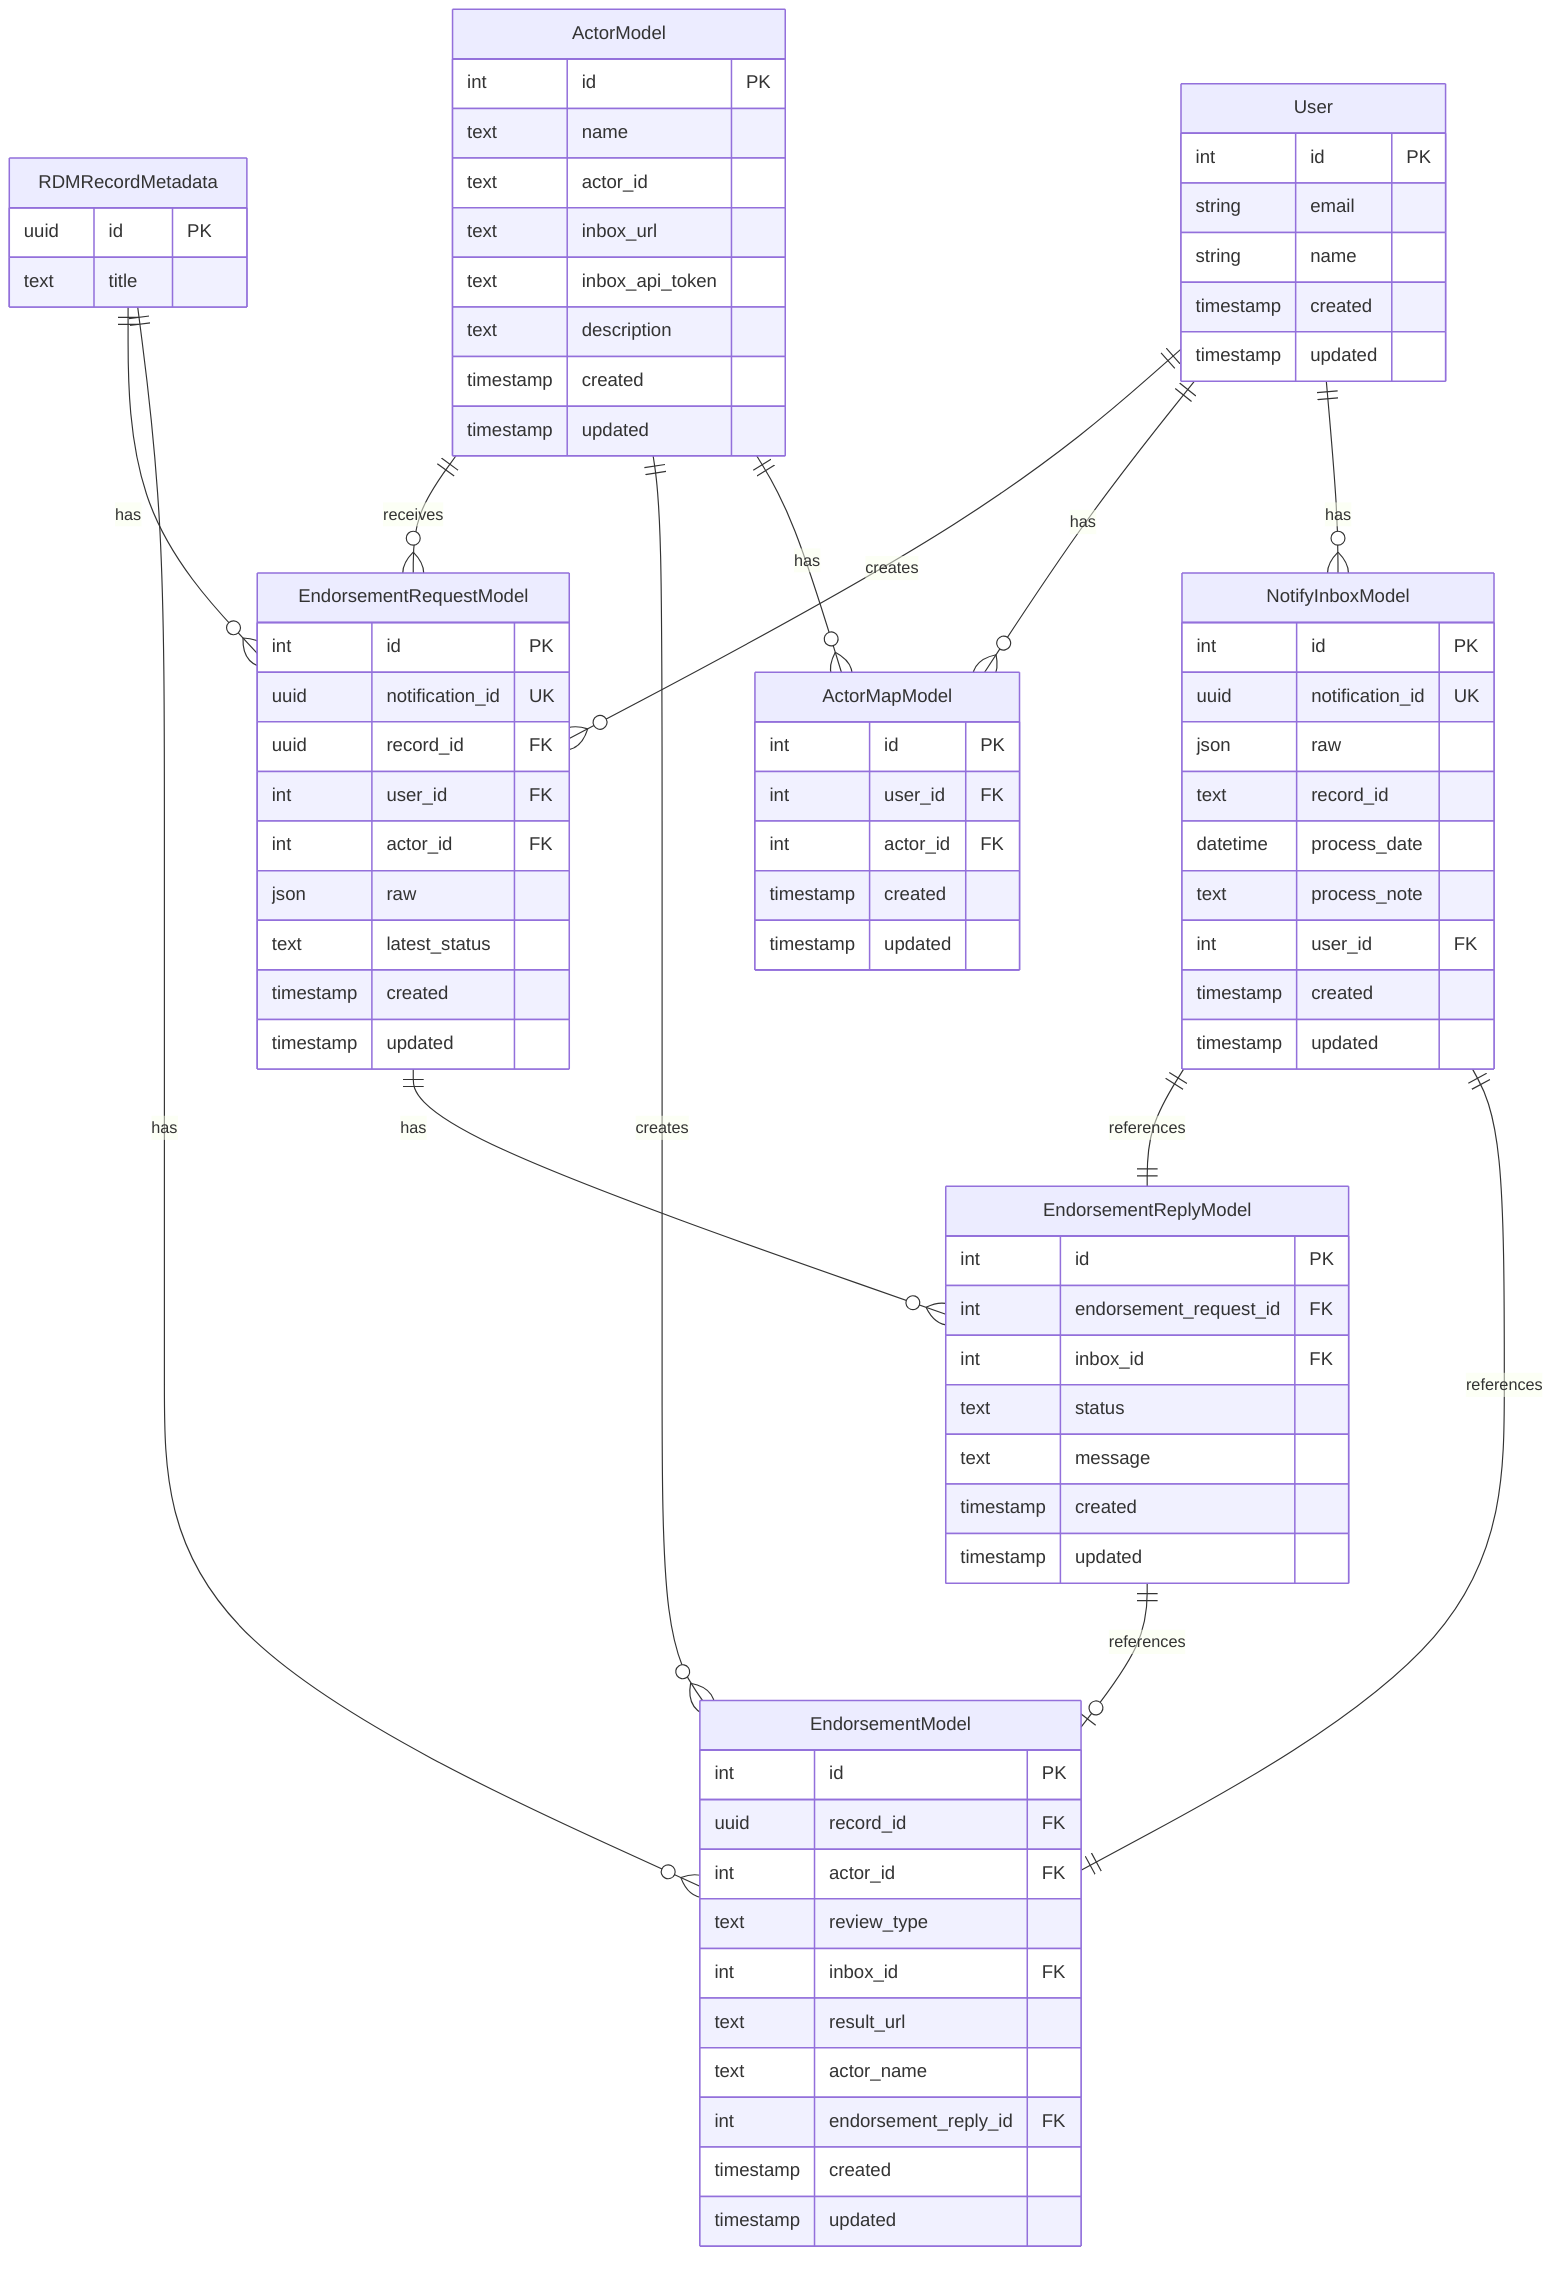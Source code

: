 %% sources of file: invenio_notify/records/models.py

erDiagram
    User ||--o{ NotifyInboxModel : has
    User ||--o{ ActorMapModel : has
    User ||--o{ EndorsementRequestModel : creates
    
    ActorModel ||--o{ ActorMapModel : has
    ActorModel ||--o{ EndorsementModel : creates
    ActorModel ||--o{ EndorsementRequestModel : receives
    
    RDMRecordMetadata ||--o{ EndorsementModel : has
    RDMRecordMetadata ||--o{ EndorsementRequestModel : has
    
    NotifyInboxModel ||--|| EndorsementModel : references
    NotifyInboxModel ||--|| EndorsementReplyModel : references
    
    EndorsementRequestModel ||--o{ EndorsementReplyModel : has
    EndorsementReplyModel ||--o| EndorsementModel : references
    
    User {
        int id PK
        string email
        string name
        timestamp created
        timestamp updated
    }
    
    NotifyInboxModel {
        int id PK
        uuid notification_id UK
        json raw
        text record_id
        datetime process_date
        text process_note
        int user_id FK
        timestamp created
        timestamp updated
    }
    
    ActorMapModel {
        int id PK
        int user_id FK
        int actor_id FK
        timestamp created
        timestamp updated
    }
    
    ActorModel {
        int id PK
        text name
        text actor_id
        text inbox_url
        text inbox_api_token
        text description
        timestamp created
        timestamp updated
    }
    
    EndorsementModel {
        int id PK
        uuid record_id FK
        int actor_id FK
        text review_type
        int inbox_id FK
        text result_url
        text actor_name
        int endorsement_reply_id FK
        timestamp created
        timestamp updated
    }
    
    EndorsementRequestModel {
        int id PK
        uuid notification_id UK
        uuid record_id FK
        int user_id FK
        int actor_id FK
        json raw
        text latest_status
        timestamp created
        timestamp updated
    }
    
    EndorsementReplyModel {
        int id PK
        int endorsement_request_id FK
        int inbox_id FK
        text status
        text message
        timestamp created
        timestamp updated
    }
    
    RDMRecordMetadata {
        uuid id PK
        text title
    }